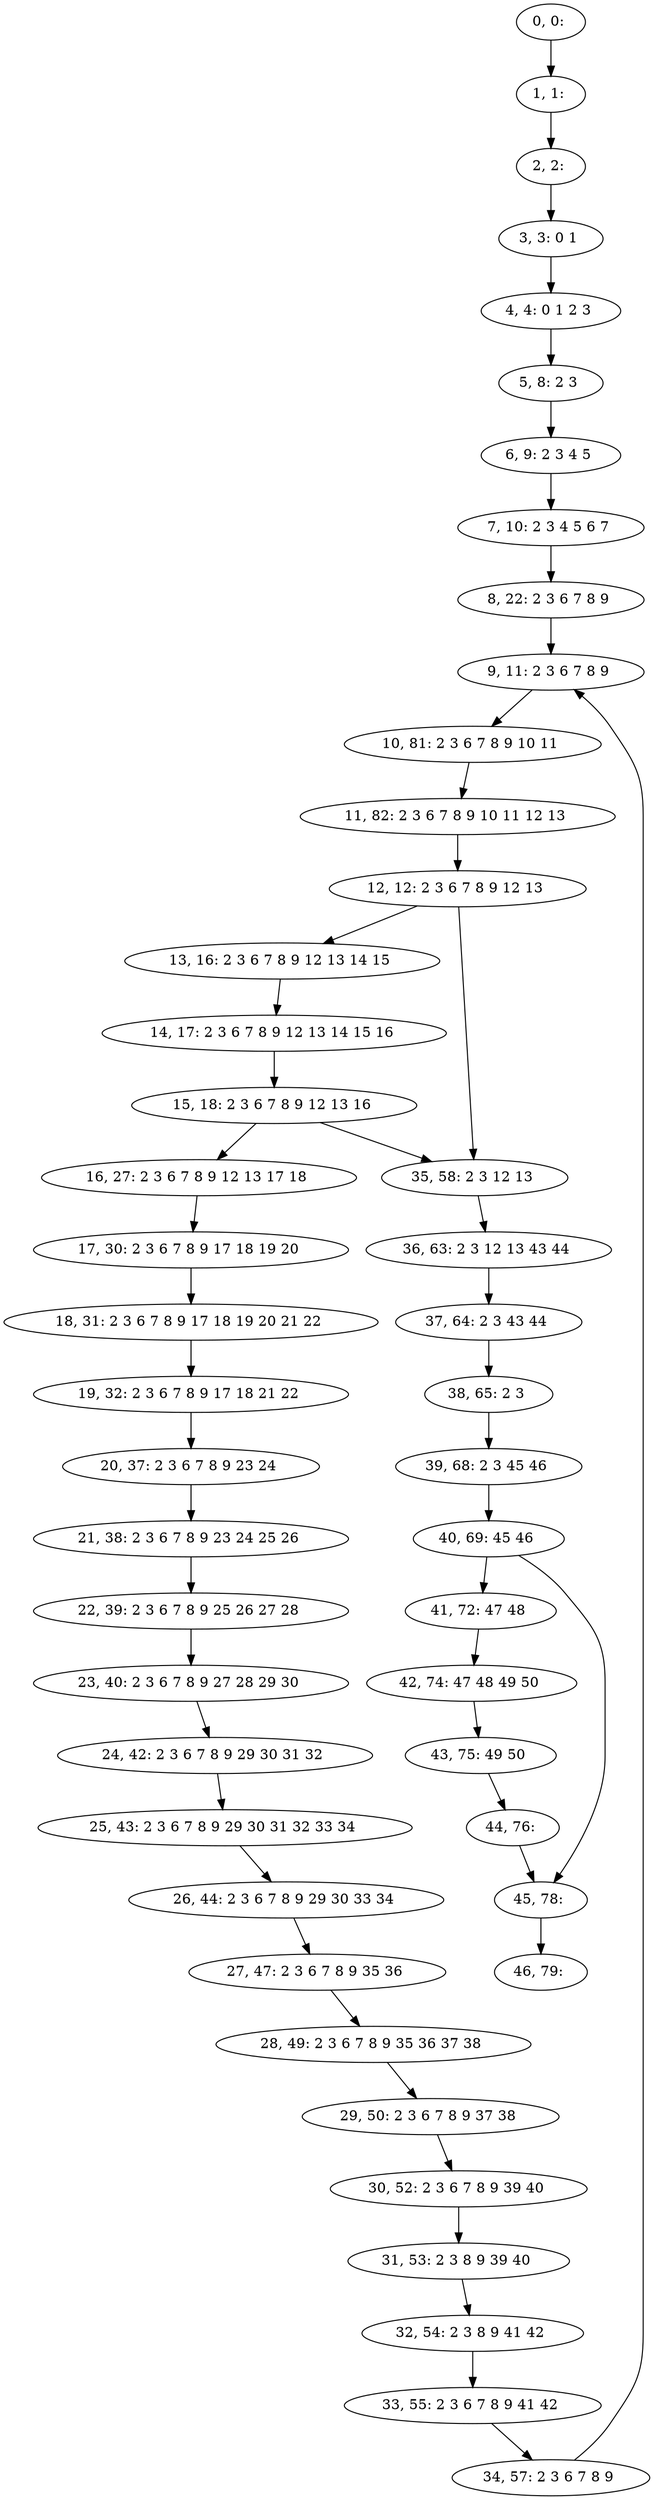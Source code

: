 digraph G {
0[label="0, 0: "];
1[label="1, 1: "];
2[label="2, 2: "];
3[label="3, 3: 0 1 "];
4[label="4, 4: 0 1 2 3 "];
5[label="5, 8: 2 3 "];
6[label="6, 9: 2 3 4 5 "];
7[label="7, 10: 2 3 4 5 6 7 "];
8[label="8, 22: 2 3 6 7 8 9 "];
9[label="9, 11: 2 3 6 7 8 9 "];
10[label="10, 81: 2 3 6 7 8 9 10 11 "];
11[label="11, 82: 2 3 6 7 8 9 10 11 12 13 "];
12[label="12, 12: 2 3 6 7 8 9 12 13 "];
13[label="13, 16: 2 3 6 7 8 9 12 13 14 15 "];
14[label="14, 17: 2 3 6 7 8 9 12 13 14 15 16 "];
15[label="15, 18: 2 3 6 7 8 9 12 13 16 "];
16[label="16, 27: 2 3 6 7 8 9 12 13 17 18 "];
17[label="17, 30: 2 3 6 7 8 9 17 18 19 20 "];
18[label="18, 31: 2 3 6 7 8 9 17 18 19 20 21 22 "];
19[label="19, 32: 2 3 6 7 8 9 17 18 21 22 "];
20[label="20, 37: 2 3 6 7 8 9 23 24 "];
21[label="21, 38: 2 3 6 7 8 9 23 24 25 26 "];
22[label="22, 39: 2 3 6 7 8 9 25 26 27 28 "];
23[label="23, 40: 2 3 6 7 8 9 27 28 29 30 "];
24[label="24, 42: 2 3 6 7 8 9 29 30 31 32 "];
25[label="25, 43: 2 3 6 7 8 9 29 30 31 32 33 34 "];
26[label="26, 44: 2 3 6 7 8 9 29 30 33 34 "];
27[label="27, 47: 2 3 6 7 8 9 35 36 "];
28[label="28, 49: 2 3 6 7 8 9 35 36 37 38 "];
29[label="29, 50: 2 3 6 7 8 9 37 38 "];
30[label="30, 52: 2 3 6 7 8 9 39 40 "];
31[label="31, 53: 2 3 8 9 39 40 "];
32[label="32, 54: 2 3 8 9 41 42 "];
33[label="33, 55: 2 3 6 7 8 9 41 42 "];
34[label="34, 57: 2 3 6 7 8 9 "];
35[label="35, 58: 2 3 12 13 "];
36[label="36, 63: 2 3 12 13 43 44 "];
37[label="37, 64: 2 3 43 44 "];
38[label="38, 65: 2 3 "];
39[label="39, 68: 2 3 45 46 "];
40[label="40, 69: 45 46 "];
41[label="41, 72: 47 48 "];
42[label="42, 74: 47 48 49 50 "];
43[label="43, 75: 49 50 "];
44[label="44, 76: "];
45[label="45, 78: "];
46[label="46, 79: "];
0->1 ;
1->2 ;
2->3 ;
3->4 ;
4->5 ;
5->6 ;
6->7 ;
7->8 ;
8->9 ;
9->10 ;
10->11 ;
11->12 ;
12->13 ;
12->35 ;
13->14 ;
14->15 ;
15->16 ;
15->35 ;
16->17 ;
17->18 ;
18->19 ;
19->20 ;
20->21 ;
21->22 ;
22->23 ;
23->24 ;
24->25 ;
25->26 ;
26->27 ;
27->28 ;
28->29 ;
29->30 ;
30->31 ;
31->32 ;
32->33 ;
33->34 ;
34->9 ;
35->36 ;
36->37 ;
37->38 ;
38->39 ;
39->40 ;
40->41 ;
40->45 ;
41->42 ;
42->43 ;
43->44 ;
44->45 ;
45->46 ;
}
